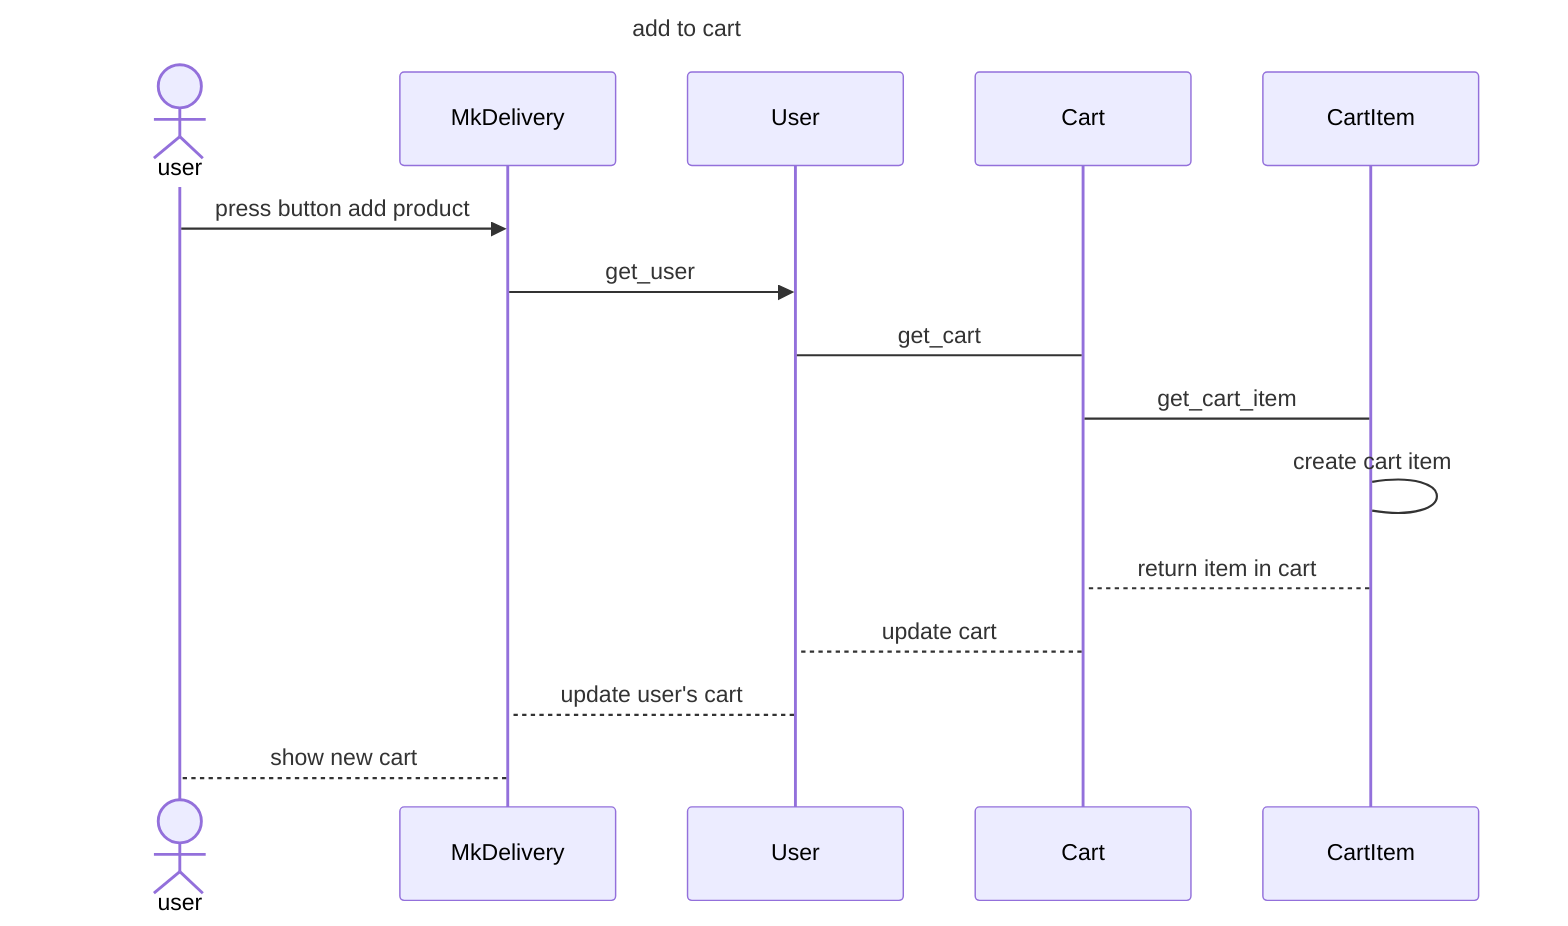 sequenceDiagram
    title add to cart 
    actor user
    participant MkDelivery
    participant User
    participant Cart 
    participant CartItem
    user ->> MkDelivery :press button add product
    MkDelivery ->> User:get_user
    User -> Cart: get_cart
    Cart -> CartItem:get_cart_item 
    CartItem -> CartItem :create cart item
    CartItem --> Cart: return item in cart 
    Cart --> User: update cart
    User --> MkDelivery :update user's cart
    MkDelivery --> user:show new cart